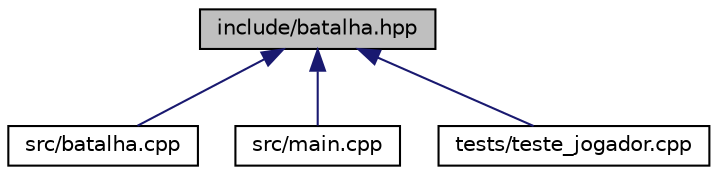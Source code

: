 digraph "include/batalha.hpp"
{
 // LATEX_PDF_SIZE
  edge [fontname="Helvetica",fontsize="10",labelfontname="Helvetica",labelfontsize="10"];
  node [fontname="Helvetica",fontsize="10",shape=record];
  Node1 [label="include/batalha.hpp",height=0.2,width=0.4,color="black", fillcolor="grey75", style="filled", fontcolor="black",tooltip="classe responsável por todas as batalhas do jogo"];
  Node1 -> Node2 [dir="back",color="midnightblue",fontsize="10",style="solid",fontname="Helvetica"];
  Node2 [label="src/batalha.cpp",height=0.2,width=0.4,color="black", fillcolor="white", style="filled",URL="$batalha_8cpp.html",tooltip=" "];
  Node1 -> Node3 [dir="back",color="midnightblue",fontsize="10",style="solid",fontname="Helvetica"];
  Node3 [label="src/main.cpp",height=0.2,width=0.4,color="black", fillcolor="white", style="filled",URL="$src_2main_8cpp.html",tooltip=" "];
  Node1 -> Node4 [dir="back",color="midnightblue",fontsize="10",style="solid",fontname="Helvetica"];
  Node4 [label="tests/teste_jogador.cpp",height=0.2,width=0.4,color="black", fillcolor="white", style="filled",URL="$teste__jogador_8cpp.html",tooltip=" "];
}
